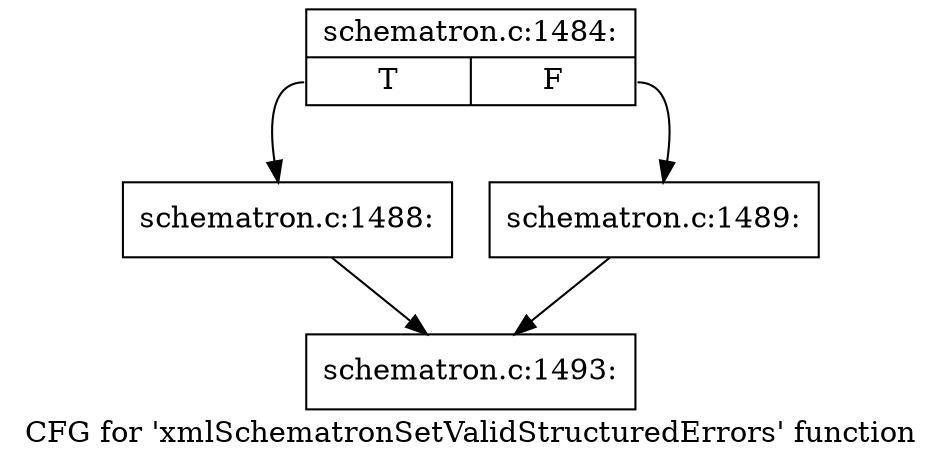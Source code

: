 digraph "CFG for 'xmlSchematronSetValidStructuredErrors' function" {
	label="CFG for 'xmlSchematronSetValidStructuredErrors' function";

	Node0x4c6b980 [shape=record,label="{schematron.c:1484:|{<s0>T|<s1>F}}"];
	Node0x4c6b980:s0 -> Node0x4c74e90;
	Node0x4c6b980:s1 -> Node0x4c74ee0;
	Node0x4c74e90 [shape=record,label="{schematron.c:1488:}"];
	Node0x4c74e90 -> Node0x4bb7a10;
	Node0x4c74ee0 [shape=record,label="{schematron.c:1489:}"];
	Node0x4c74ee0 -> Node0x4bb7a10;
	Node0x4bb7a10 [shape=record,label="{schematron.c:1493:}"];
}
